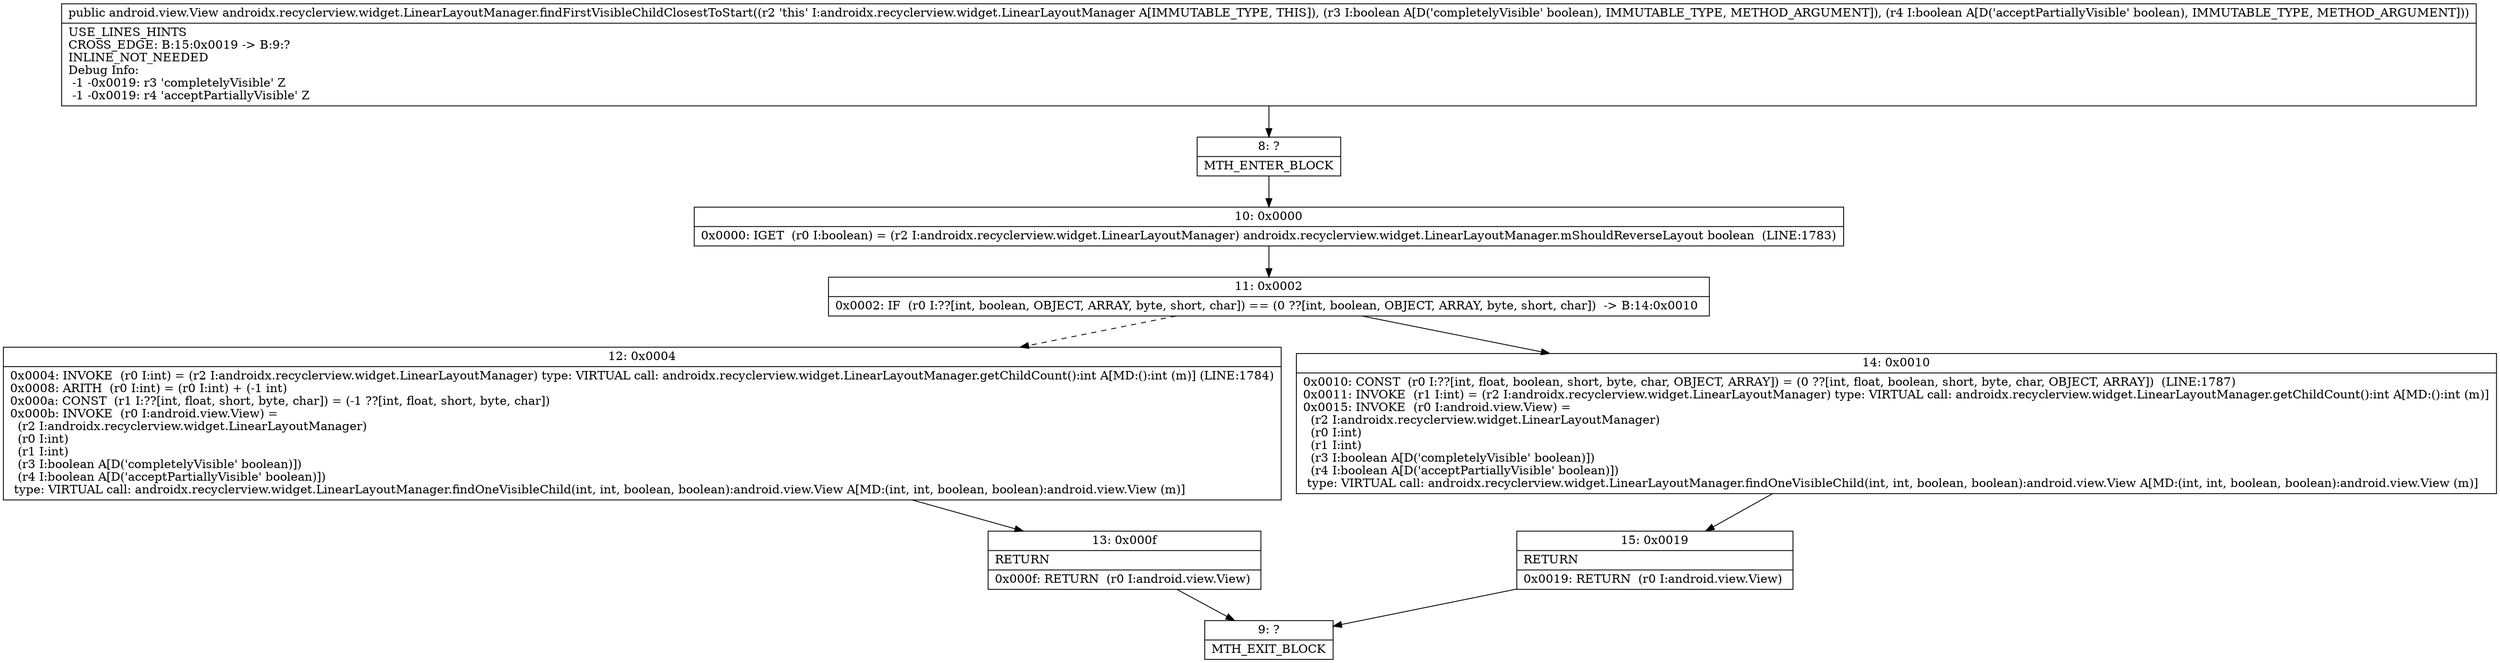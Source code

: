 digraph "CFG forandroidx.recyclerview.widget.LinearLayoutManager.findFirstVisibleChildClosestToStart(ZZ)Landroid\/view\/View;" {
Node_8 [shape=record,label="{8\:\ ?|MTH_ENTER_BLOCK\l}"];
Node_10 [shape=record,label="{10\:\ 0x0000|0x0000: IGET  (r0 I:boolean) = (r2 I:androidx.recyclerview.widget.LinearLayoutManager) androidx.recyclerview.widget.LinearLayoutManager.mShouldReverseLayout boolean  (LINE:1783)\l}"];
Node_11 [shape=record,label="{11\:\ 0x0002|0x0002: IF  (r0 I:??[int, boolean, OBJECT, ARRAY, byte, short, char]) == (0 ??[int, boolean, OBJECT, ARRAY, byte, short, char])  \-\> B:14:0x0010 \l}"];
Node_12 [shape=record,label="{12\:\ 0x0004|0x0004: INVOKE  (r0 I:int) = (r2 I:androidx.recyclerview.widget.LinearLayoutManager) type: VIRTUAL call: androidx.recyclerview.widget.LinearLayoutManager.getChildCount():int A[MD:():int (m)] (LINE:1784)\l0x0008: ARITH  (r0 I:int) = (r0 I:int) + (\-1 int) \l0x000a: CONST  (r1 I:??[int, float, short, byte, char]) = (\-1 ??[int, float, short, byte, char]) \l0x000b: INVOKE  (r0 I:android.view.View) = \l  (r2 I:androidx.recyclerview.widget.LinearLayoutManager)\l  (r0 I:int)\l  (r1 I:int)\l  (r3 I:boolean A[D('completelyVisible' boolean)])\l  (r4 I:boolean A[D('acceptPartiallyVisible' boolean)])\l type: VIRTUAL call: androidx.recyclerview.widget.LinearLayoutManager.findOneVisibleChild(int, int, boolean, boolean):android.view.View A[MD:(int, int, boolean, boolean):android.view.View (m)]\l}"];
Node_13 [shape=record,label="{13\:\ 0x000f|RETURN\l|0x000f: RETURN  (r0 I:android.view.View) \l}"];
Node_9 [shape=record,label="{9\:\ ?|MTH_EXIT_BLOCK\l}"];
Node_14 [shape=record,label="{14\:\ 0x0010|0x0010: CONST  (r0 I:??[int, float, boolean, short, byte, char, OBJECT, ARRAY]) = (0 ??[int, float, boolean, short, byte, char, OBJECT, ARRAY])  (LINE:1787)\l0x0011: INVOKE  (r1 I:int) = (r2 I:androidx.recyclerview.widget.LinearLayoutManager) type: VIRTUAL call: androidx.recyclerview.widget.LinearLayoutManager.getChildCount():int A[MD:():int (m)]\l0x0015: INVOKE  (r0 I:android.view.View) = \l  (r2 I:androidx.recyclerview.widget.LinearLayoutManager)\l  (r0 I:int)\l  (r1 I:int)\l  (r3 I:boolean A[D('completelyVisible' boolean)])\l  (r4 I:boolean A[D('acceptPartiallyVisible' boolean)])\l type: VIRTUAL call: androidx.recyclerview.widget.LinearLayoutManager.findOneVisibleChild(int, int, boolean, boolean):android.view.View A[MD:(int, int, boolean, boolean):android.view.View (m)]\l}"];
Node_15 [shape=record,label="{15\:\ 0x0019|RETURN\l|0x0019: RETURN  (r0 I:android.view.View) \l}"];
MethodNode[shape=record,label="{public android.view.View androidx.recyclerview.widget.LinearLayoutManager.findFirstVisibleChildClosestToStart((r2 'this' I:androidx.recyclerview.widget.LinearLayoutManager A[IMMUTABLE_TYPE, THIS]), (r3 I:boolean A[D('completelyVisible' boolean), IMMUTABLE_TYPE, METHOD_ARGUMENT]), (r4 I:boolean A[D('acceptPartiallyVisible' boolean), IMMUTABLE_TYPE, METHOD_ARGUMENT]))  | USE_LINES_HINTS\lCROSS_EDGE: B:15:0x0019 \-\> B:9:?\lINLINE_NOT_NEEDED\lDebug Info:\l  \-1 \-0x0019: r3 'completelyVisible' Z\l  \-1 \-0x0019: r4 'acceptPartiallyVisible' Z\l}"];
MethodNode -> Node_8;Node_8 -> Node_10;
Node_10 -> Node_11;
Node_11 -> Node_12[style=dashed];
Node_11 -> Node_14;
Node_12 -> Node_13;
Node_13 -> Node_9;
Node_14 -> Node_15;
Node_15 -> Node_9;
}


